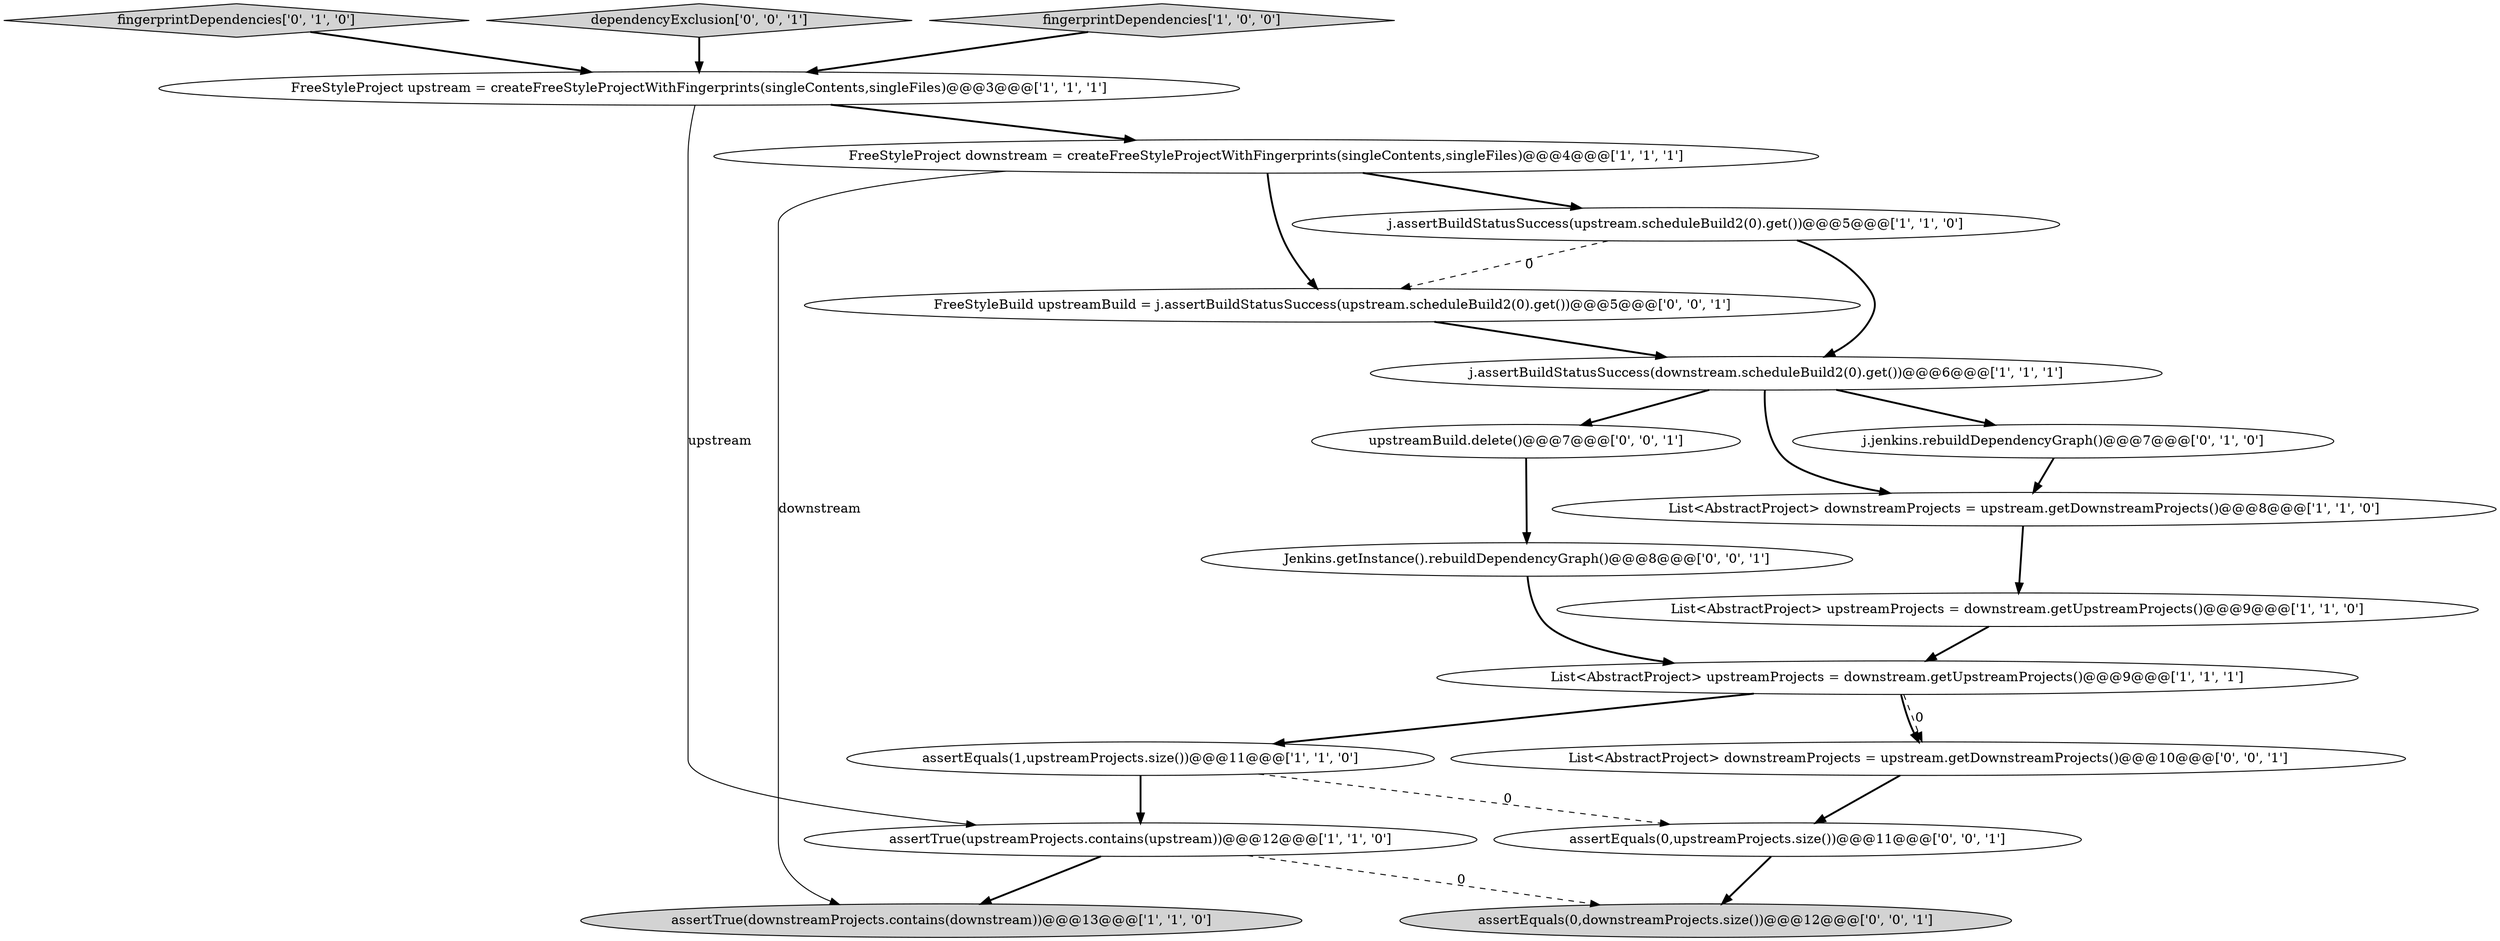 digraph {
10 [style = filled, label = "j.assertBuildStatusSuccess(downstream.scheduleBuild2(0).get())@@@6@@@['1', '1', '1']", fillcolor = white, shape = ellipse image = "AAA0AAABBB1BBB"];
16 [style = filled, label = "upstreamBuild.delete()@@@7@@@['0', '0', '1']", fillcolor = white, shape = ellipse image = "AAA0AAABBB3BBB"];
14 [style = filled, label = "List<AbstractProject> downstreamProjects = upstream.getDownstreamProjects()@@@10@@@['0', '0', '1']", fillcolor = white, shape = ellipse image = "AAA0AAABBB3BBB"];
9 [style = filled, label = "List<AbstractProject> upstreamProjects = downstream.getUpstreamProjects()@@@9@@@['1', '1', '1']", fillcolor = white, shape = ellipse image = "AAA0AAABBB1BBB"];
13 [style = filled, label = "Jenkins.getInstance().rebuildDependencyGraph()@@@8@@@['0', '0', '1']", fillcolor = white, shape = ellipse image = "AAA0AAABBB3BBB"];
4 [style = filled, label = "assertTrue(downstreamProjects.contains(downstream))@@@13@@@['1', '1', '0']", fillcolor = lightgray, shape = ellipse image = "AAA0AAABBB1BBB"];
19 [style = filled, label = "assertEquals(0,downstreamProjects.size())@@@12@@@['0', '0', '1']", fillcolor = lightgray, shape = ellipse image = "AAA0AAABBB3BBB"];
12 [style = filled, label = "fingerprintDependencies['0', '1', '0']", fillcolor = lightgray, shape = diamond image = "AAA0AAABBB2BBB"];
2 [style = filled, label = "assertEquals(1,upstreamProjects.size())@@@11@@@['1', '1', '0']", fillcolor = white, shape = ellipse image = "AAA0AAABBB1BBB"];
11 [style = filled, label = "j.jenkins.rebuildDependencyGraph()@@@7@@@['0', '1', '0']", fillcolor = white, shape = ellipse image = "AAA1AAABBB2BBB"];
15 [style = filled, label = "assertEquals(0,upstreamProjects.size())@@@11@@@['0', '0', '1']", fillcolor = white, shape = ellipse image = "AAA0AAABBB3BBB"];
17 [style = filled, label = "dependencyExclusion['0', '0', '1']", fillcolor = lightgray, shape = diamond image = "AAA0AAABBB3BBB"];
3 [style = filled, label = "FreeStyleProject downstream = createFreeStyleProjectWithFingerprints(singleContents,singleFiles)@@@4@@@['1', '1', '1']", fillcolor = white, shape = ellipse image = "AAA0AAABBB1BBB"];
1 [style = filled, label = "fingerprintDependencies['1', '0', '0']", fillcolor = lightgray, shape = diamond image = "AAA0AAABBB1BBB"];
7 [style = filled, label = "List<AbstractProject> upstreamProjects = downstream.getUpstreamProjects()@@@9@@@['1', '1', '0']", fillcolor = white, shape = ellipse image = "AAA0AAABBB1BBB"];
18 [style = filled, label = "FreeStyleBuild upstreamBuild = j.assertBuildStatusSuccess(upstream.scheduleBuild2(0).get())@@@5@@@['0', '0', '1']", fillcolor = white, shape = ellipse image = "AAA0AAABBB3BBB"];
0 [style = filled, label = "FreeStyleProject upstream = createFreeStyleProjectWithFingerprints(singleContents,singleFiles)@@@3@@@['1', '1', '1']", fillcolor = white, shape = ellipse image = "AAA0AAABBB1BBB"];
5 [style = filled, label = "j.assertBuildStatusSuccess(upstream.scheduleBuild2(0).get())@@@5@@@['1', '1', '0']", fillcolor = white, shape = ellipse image = "AAA0AAABBB1BBB"];
6 [style = filled, label = "assertTrue(upstreamProjects.contains(upstream))@@@12@@@['1', '1', '0']", fillcolor = white, shape = ellipse image = "AAA0AAABBB1BBB"];
8 [style = filled, label = "List<AbstractProject> downstreamProjects = upstream.getDownstreamProjects()@@@8@@@['1', '1', '0']", fillcolor = white, shape = ellipse image = "AAA0AAABBB1BBB"];
10->16 [style = bold, label=""];
12->0 [style = bold, label=""];
6->4 [style = bold, label=""];
7->9 [style = bold, label=""];
0->6 [style = solid, label="upstream"];
9->2 [style = bold, label=""];
10->8 [style = bold, label=""];
3->4 [style = solid, label="downstream"];
15->19 [style = bold, label=""];
10->11 [style = bold, label=""];
0->3 [style = bold, label=""];
2->15 [style = dashed, label="0"];
3->18 [style = bold, label=""];
5->10 [style = bold, label=""];
16->13 [style = bold, label=""];
5->18 [style = dashed, label="0"];
3->5 [style = bold, label=""];
9->14 [style = dashed, label="0"];
11->8 [style = bold, label=""];
18->10 [style = bold, label=""];
9->14 [style = bold, label=""];
2->6 [style = bold, label=""];
8->7 [style = bold, label=""];
13->9 [style = bold, label=""];
6->19 [style = dashed, label="0"];
14->15 [style = bold, label=""];
17->0 [style = bold, label=""];
1->0 [style = bold, label=""];
}
